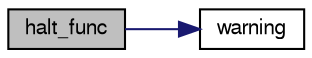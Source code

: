 digraph G
{
  edge [fontname="FreeSans",fontsize="10",labelfontname="FreeSans",labelfontsize="10"];
  node [fontname="FreeSans",fontsize="10",shape=record];
  rankdir=LR;
  Node1 [label="halt_func",height=0.2,width=0.4,color="black", fillcolor="grey75", style="filled" fontcolor="black"];
  Node1 -> Node2 [color="midnightblue",fontsize="10",style="solid",fontname="FreeSans"];
  Node2 [label="warning",height=0.2,width=0.4,color="black", fillcolor="white", style="filled",URL="$error_8h.html#aec2872edfc57849ea2557178dc2b2673",tooltip="Affichage d&#39;un avertissement."];
}
